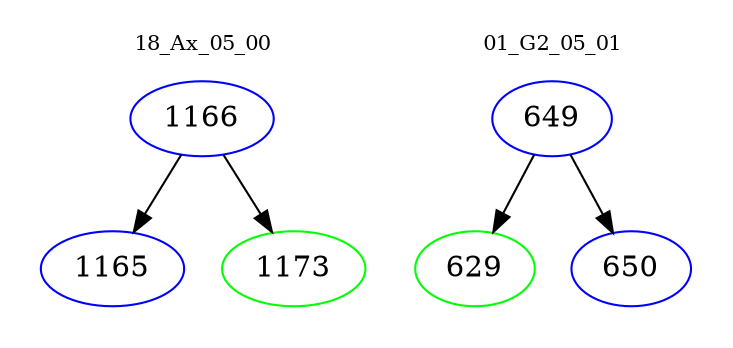 digraph{
subgraph cluster_0 {
color = white
label = "18_Ax_05_00";
fontsize=10;
T0_1166 [label="1166", color="blue"]
T0_1166 -> T0_1165 [color="black"]
T0_1165 [label="1165", color="blue"]
T0_1166 -> T0_1173 [color="black"]
T0_1173 [label="1173", color="green"]
}
subgraph cluster_1 {
color = white
label = "01_G2_05_01";
fontsize=10;
T1_649 [label="649", color="blue"]
T1_649 -> T1_629 [color="black"]
T1_629 [label="629", color="green"]
T1_649 -> T1_650 [color="black"]
T1_650 [label="650", color="blue"]
}
}
